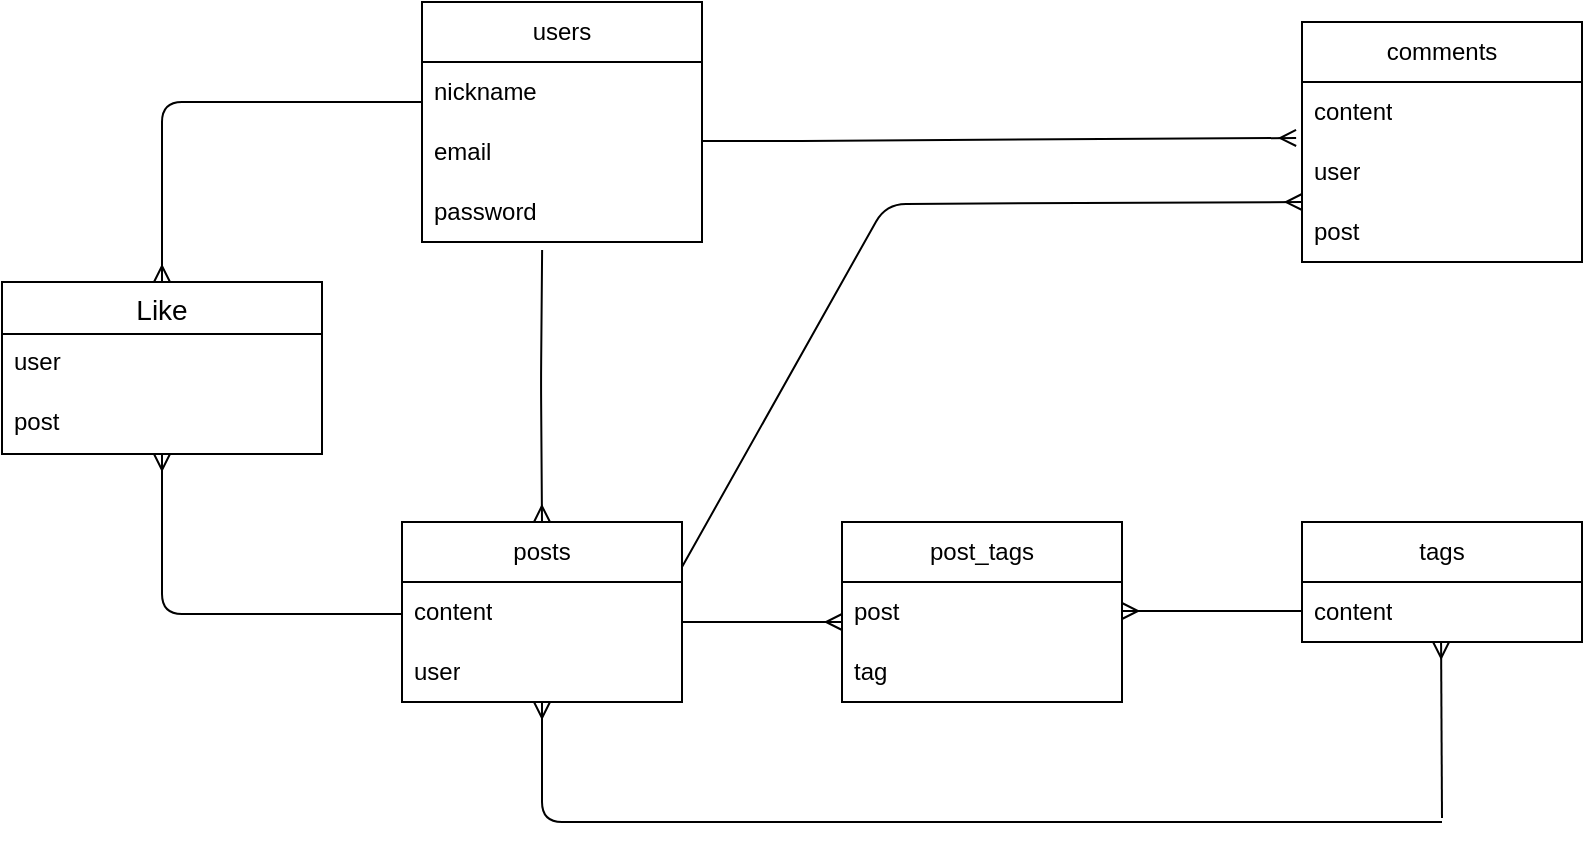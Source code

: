 <mxfile>
    <diagram id="7TspVeovjPJyTHmMvVNS" name="ページ1">
        <mxGraphModel dx="860" dy="580" grid="1" gridSize="10" guides="1" tooltips="1" connect="1" arrows="1" fold="1" page="1" pageScale="1" pageWidth="827" pageHeight="1169" math="0" shadow="0">
            <root>
                <mxCell id="0"/>
                <mxCell id="1" parent="0"/>
                <mxCell id="2" value="users" style="swimlane;fontStyle=0;childLayout=stackLayout;horizontal=1;startSize=30;horizontalStack=0;resizeParent=1;resizeParentMax=0;resizeLast=0;collapsible=1;marginBottom=0;whiteSpace=wrap;html=1;" parent="1" vertex="1">
                    <mxGeometry x="220" y="130" width="140" height="120" as="geometry"/>
                </mxCell>
                <mxCell id="3" value="nickname" style="text;strokeColor=none;fillColor=none;align=left;verticalAlign=middle;spacingLeft=4;spacingRight=4;overflow=hidden;points=[[0,0.5],[1,0.5]];portConstraint=eastwest;rotatable=0;whiteSpace=wrap;html=1;" parent="2" vertex="1">
                    <mxGeometry y="30" width="140" height="30" as="geometry"/>
                </mxCell>
                <mxCell id="4" value="email" style="text;strokeColor=none;fillColor=none;align=left;verticalAlign=middle;spacingLeft=4;spacingRight=4;overflow=hidden;points=[[0,0.5],[1,0.5]];portConstraint=eastwest;rotatable=0;whiteSpace=wrap;html=1;" parent="2" vertex="1">
                    <mxGeometry y="60" width="140" height="30" as="geometry"/>
                </mxCell>
                <mxCell id="5" value="password" style="text;strokeColor=none;fillColor=none;align=left;verticalAlign=middle;spacingLeft=4;spacingRight=4;overflow=hidden;points=[[0,0.5],[1,0.5]];portConstraint=eastwest;rotatable=0;whiteSpace=wrap;html=1;" parent="2" vertex="1">
                    <mxGeometry y="90" width="140" height="30" as="geometry"/>
                </mxCell>
                <mxCell id="6" value="posts" style="swimlane;fontStyle=0;childLayout=stackLayout;horizontal=1;startSize=30;horizontalStack=0;resizeParent=1;resizeParentMax=0;resizeLast=0;collapsible=1;marginBottom=0;whiteSpace=wrap;html=1;" parent="1" vertex="1">
                    <mxGeometry x="210" y="390" width="140" height="90" as="geometry"/>
                </mxCell>
                <mxCell id="7" value="content" style="text;strokeColor=none;fillColor=none;align=left;verticalAlign=middle;spacingLeft=4;spacingRight=4;overflow=hidden;points=[[0,0.5],[1,0.5]];portConstraint=eastwest;rotatable=0;whiteSpace=wrap;html=1;" parent="6" vertex="1">
                    <mxGeometry y="30" width="140" height="30" as="geometry"/>
                </mxCell>
                <mxCell id="8" value="user" style="text;strokeColor=none;fillColor=none;align=left;verticalAlign=middle;spacingLeft=4;spacingRight=4;overflow=hidden;points=[[0,0.5],[1,0.5]];portConstraint=eastwest;rotatable=0;whiteSpace=wrap;html=1;" parent="6" vertex="1">
                    <mxGeometry y="60" width="140" height="30" as="geometry"/>
                </mxCell>
                <mxCell id="9" value="comments" style="swimlane;fontStyle=0;childLayout=stackLayout;horizontal=1;startSize=30;horizontalStack=0;resizeParent=1;resizeParentMax=0;resizeLast=0;collapsible=1;marginBottom=0;whiteSpace=wrap;html=1;" parent="1" vertex="1">
                    <mxGeometry x="660" y="140" width="140" height="120" as="geometry"/>
                </mxCell>
                <mxCell id="10" value="content" style="text;strokeColor=none;fillColor=none;align=left;verticalAlign=middle;spacingLeft=4;spacingRight=4;overflow=hidden;points=[[0,0.5],[1,0.5]];portConstraint=eastwest;rotatable=0;whiteSpace=wrap;html=1;" parent="9" vertex="1">
                    <mxGeometry y="30" width="140" height="30" as="geometry"/>
                </mxCell>
                <mxCell id="11" value="user" style="text;strokeColor=none;fillColor=none;align=left;verticalAlign=middle;spacingLeft=4;spacingRight=4;overflow=hidden;points=[[0,0.5],[1,0.5]];portConstraint=eastwest;rotatable=0;whiteSpace=wrap;html=1;" parent="9" vertex="1">
                    <mxGeometry y="60" width="140" height="30" as="geometry"/>
                </mxCell>
                <mxCell id="12" value="post" style="text;strokeColor=none;fillColor=none;align=left;verticalAlign=middle;spacingLeft=4;spacingRight=4;overflow=hidden;points=[[0,0.5],[1,0.5]];portConstraint=eastwest;rotatable=0;whiteSpace=wrap;html=1;" parent="9" vertex="1">
                    <mxGeometry y="90" width="140" height="30" as="geometry"/>
                </mxCell>
                <mxCell id="13" value="post_tags" style="swimlane;fontStyle=0;childLayout=stackLayout;horizontal=1;startSize=30;horizontalStack=0;resizeParent=1;resizeParentMax=0;resizeLast=0;collapsible=1;marginBottom=0;whiteSpace=wrap;html=1;" parent="1" vertex="1">
                    <mxGeometry x="430" y="390" width="140" height="90" as="geometry"/>
                </mxCell>
                <mxCell id="14" value="post" style="text;strokeColor=none;fillColor=none;align=left;verticalAlign=middle;spacingLeft=4;spacingRight=4;overflow=hidden;points=[[0,0.5],[1,0.5]];portConstraint=eastwest;rotatable=0;whiteSpace=wrap;html=1;" parent="13" vertex="1">
                    <mxGeometry y="30" width="140" height="30" as="geometry"/>
                </mxCell>
                <mxCell id="15" value="tag" style="text;strokeColor=none;fillColor=none;align=left;verticalAlign=middle;spacingLeft=4;spacingRight=4;overflow=hidden;points=[[0,0.5],[1,0.5]];portConstraint=eastwest;rotatable=0;whiteSpace=wrap;html=1;" parent="13" vertex="1">
                    <mxGeometry y="60" width="140" height="30" as="geometry"/>
                </mxCell>
                <mxCell id="16" value="tags" style="swimlane;fontStyle=0;childLayout=stackLayout;horizontal=1;startSize=30;horizontalStack=0;resizeParent=1;resizeParentMax=0;resizeLast=0;collapsible=1;marginBottom=0;whiteSpace=wrap;html=1;" parent="1" vertex="1">
                    <mxGeometry x="660" y="390" width="140" height="60" as="geometry"/>
                </mxCell>
                <mxCell id="17" value="content" style="text;strokeColor=none;fillColor=none;align=left;verticalAlign=middle;spacingLeft=4;spacingRight=4;overflow=hidden;points=[[0,0.5],[1,0.5]];portConstraint=eastwest;rotatable=0;whiteSpace=wrap;html=1;" parent="16" vertex="1">
                    <mxGeometry y="30" width="140" height="30" as="geometry"/>
                </mxCell>
                <mxCell id="18" value="" style="html=1;endArrow=ERmany;endFill=0;entryX=-0.021;entryY=-0.067;entryDx=0;entryDy=0;entryPerimeter=0;" parent="1" edge="1" target="11">
                    <mxGeometry width="100" relative="1" as="geometry">
                        <mxPoint x="360" y="199.5" as="sourcePoint"/>
                        <mxPoint x="600" y="199.5" as="targetPoint"/>
                        <Array as="points">
                            <mxPoint x="400" y="199.5"/>
                        </Array>
                    </mxGeometry>
                </mxCell>
                <mxCell id="19" value="" style="html=1;endArrow=ERmany;endFill=0;exitX=0.429;exitY=1.133;exitDx=0;exitDy=0;exitPerimeter=0;" parent="1" edge="1" source="5">
                    <mxGeometry width="100" relative="1" as="geometry">
                        <mxPoint x="279.56" y="262" as="sourcePoint"/>
                        <mxPoint x="280" y="390" as="targetPoint"/>
                        <Array as="points">
                            <mxPoint x="279.5" y="319.99"/>
                        </Array>
                    </mxGeometry>
                </mxCell>
                <mxCell id="20" value="" style="html=1;endArrow=ERmany;endFill=0;exitX=1;exitY=0.25;exitDx=0;exitDy=0;entryX=-0.014;entryY=0.3;entryDx=0;entryDy=0;entryPerimeter=0;" parent="1" edge="1" source="6">
                    <mxGeometry width="100" relative="1" as="geometry">
                        <mxPoint x="370.94" y="377.04" as="sourcePoint"/>
                        <mxPoint x="660" y="230" as="targetPoint"/>
                        <Array as="points">
                            <mxPoint x="451.96" y="231"/>
                        </Array>
                    </mxGeometry>
                </mxCell>
                <mxCell id="21" value="" style="html=1;endArrow=ERmany;endFill=0;" parent="1" edge="1">
                    <mxGeometry width="100" relative="1" as="geometry">
                        <mxPoint x="350" y="440" as="sourcePoint"/>
                        <mxPoint x="430" y="440" as="targetPoint"/>
                    </mxGeometry>
                </mxCell>
                <mxCell id="24" value="" style="html=1;endArrow=ERmany;endFill=0;entryX=1;entryY=0.5;entryDx=0;entryDy=0;" parent="1" edge="1">
                    <mxGeometry width="100" relative="1" as="geometry">
                        <mxPoint x="660" y="434.5" as="sourcePoint"/>
                        <mxPoint x="570" y="434.5" as="targetPoint"/>
                    </mxGeometry>
                </mxCell>
                <mxCell id="25" value="" style="html=1;endArrow=ERmany;endFill=0;" parent="1" edge="1">
                    <mxGeometry width="100" relative="1" as="geometry">
                        <mxPoint x="730" y="540" as="sourcePoint"/>
                        <mxPoint x="280" y="480" as="targetPoint"/>
                        <Array as="points">
                            <mxPoint x="280" y="540"/>
                        </Array>
                    </mxGeometry>
                </mxCell>
                <mxCell id="26" value="" style="html=1;endArrow=ERmany;endFill=0;entryX=0.486;entryY=1.067;entryDx=0;entryDy=0;entryPerimeter=0;" parent="1" edge="1">
                    <mxGeometry width="100" relative="1" as="geometry">
                        <mxPoint x="730" y="538" as="sourcePoint"/>
                        <mxPoint x="729.54" y="450" as="targetPoint"/>
                    </mxGeometry>
                </mxCell>
                <mxCell id="27" value="Like" style="swimlane;fontStyle=0;childLayout=stackLayout;horizontal=1;startSize=26;horizontalStack=0;resizeParent=1;resizeParentMax=0;resizeLast=0;collapsible=1;marginBottom=0;align=center;fontSize=14;" vertex="1" parent="1">
                    <mxGeometry x="10" y="270" width="160" height="86" as="geometry"/>
                </mxCell>
                <mxCell id="28" value="user" style="text;strokeColor=none;fillColor=none;spacingLeft=4;spacingRight=4;overflow=hidden;rotatable=0;points=[[0,0.5],[1,0.5]];portConstraint=eastwest;fontSize=12;" vertex="1" parent="27">
                    <mxGeometry y="26" width="160" height="30" as="geometry"/>
                </mxCell>
                <mxCell id="29" value="post" style="text;strokeColor=none;fillColor=none;spacingLeft=4;spacingRight=4;overflow=hidden;rotatable=0;points=[[0,0.5],[1,0.5]];portConstraint=eastwest;fontSize=12;" vertex="1" parent="27">
                    <mxGeometry y="56" width="160" height="30" as="geometry"/>
                </mxCell>
                <mxCell id="38" value="" style="html=1;endArrow=ERmany;endFill=0;" edge="1" parent="1">
                    <mxGeometry width="100" relative="1" as="geometry">
                        <mxPoint x="220" y="180" as="sourcePoint"/>
                        <mxPoint x="90" y="270" as="targetPoint"/>
                        <Array as="points">
                            <mxPoint x="90" y="180"/>
                        </Array>
                    </mxGeometry>
                </mxCell>
                <mxCell id="39" value="" style="html=1;endArrow=ERmany;endFill=0;" edge="1" parent="1">
                    <mxGeometry width="100" relative="1" as="geometry">
                        <mxPoint x="210" y="436" as="sourcePoint"/>
                        <mxPoint x="90" y="356" as="targetPoint"/>
                        <Array as="points">
                            <mxPoint x="90" y="436"/>
                        </Array>
                    </mxGeometry>
                </mxCell>
            </root>
        </mxGraphModel>
    </diagram>
</mxfile>